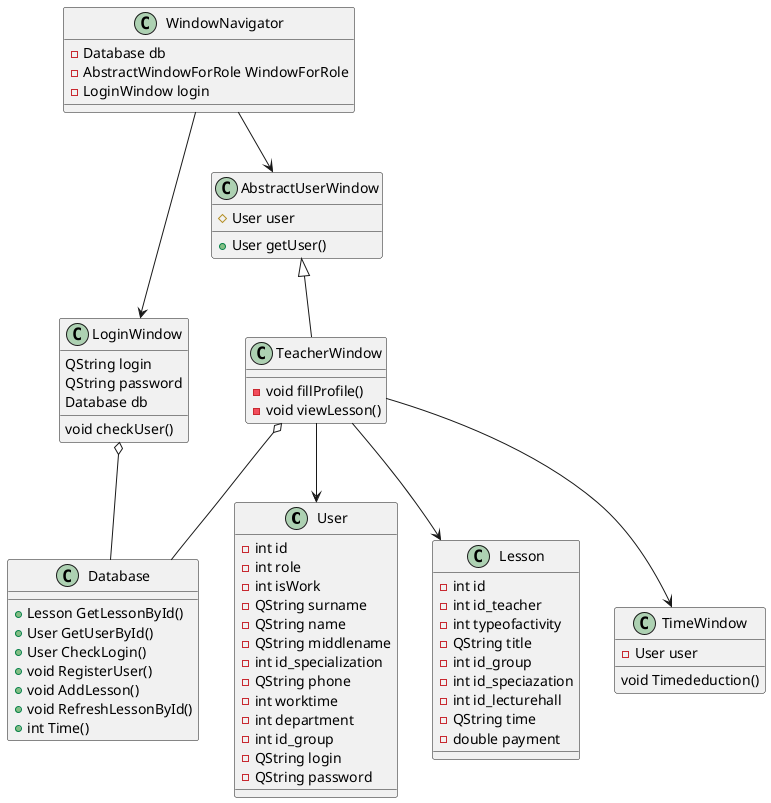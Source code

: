 @startuml Teacher.wsd

class User{
    -int id
    -int role
    -int isWork
    -QString surname
    -QString name
    -QString middlename
    -int id_specialization
    -QString phone
    -int worktime
    -int department
    -int id_group
    -QString login
    -QString password
}

class Lesson{
    -int id
    -int id_teacher
    -int typeofactivity
    -QString title
    -int id_group
    -int id_speciazation
    -int id_lecturehall
    -QString time
    -double payment
}

class  LoginWindow{
   QString login
   QString password
   Database db
   void checkUser()
}

class TimeWindow{
    void Timededuction()
    -User user
}

class AbstractUserWindow{
    +User getUser()
    #User user

}

class WindowNavigator{
    -Database db
    -AbstractWindowForRole WindowForRole
    -LoginWindow login
}

class Database {
    +Lesson GetLessonById()
    +User GetUserById()
    +User CheckLogin()
    +void RegisterUser()
    +void AddLesson()
    +void RefreshLessonById()
    +int Time()
}

class TeacherWindow{
    -void fillProfile()
    -void viewLesson()
}

AbstractUserWindow <|-- TeacherWindow
TeacherWindow o-- Database
WindowNavigator --> AbstractUserWindow
WindowNavigator --> LoginWindow
TeacherWindow --> TimeWindow
TeacherWindow --> Lesson
TeacherWindow --> User
LoginWindow o-- Database

@enduml